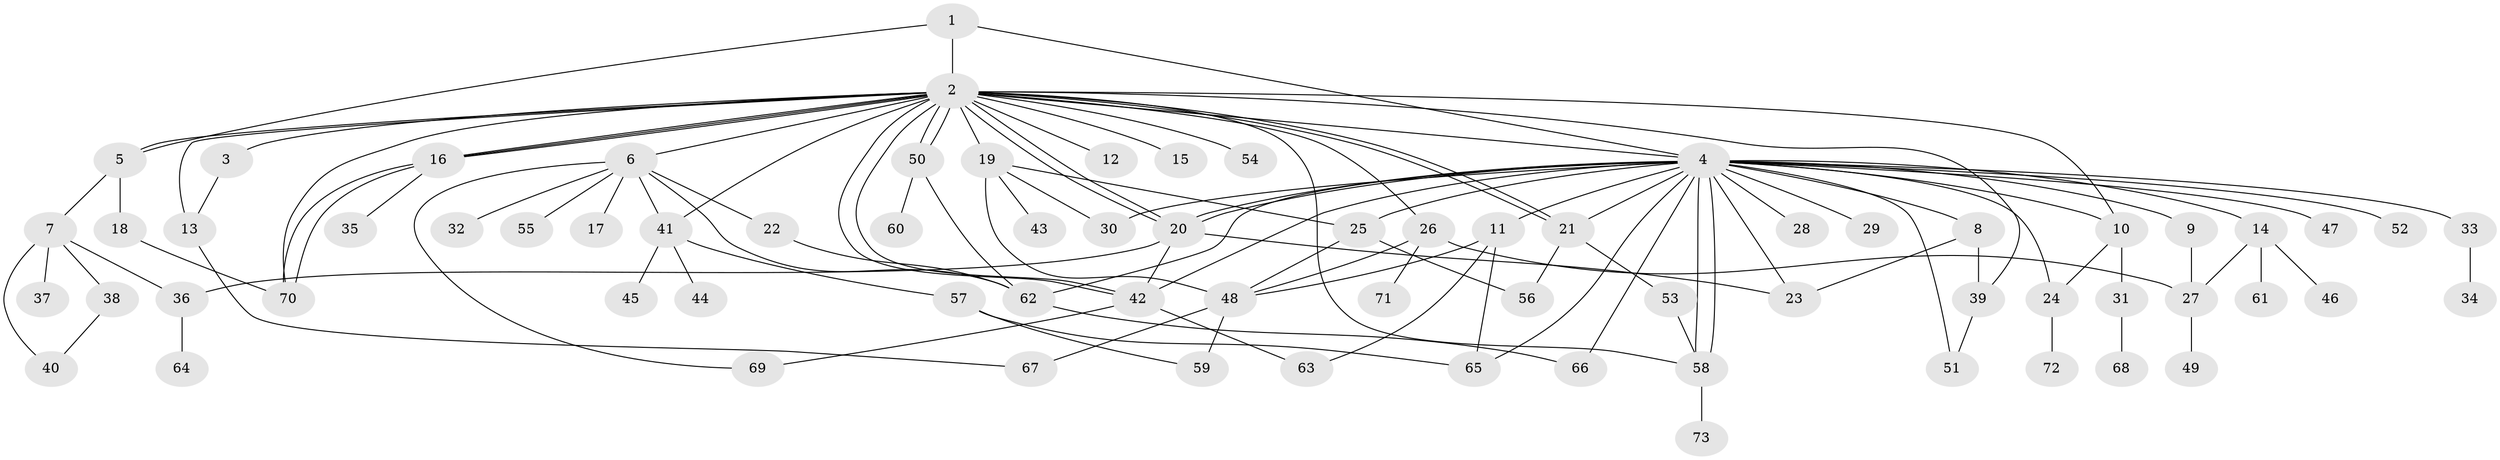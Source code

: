 // coarse degree distribution, {4: 0.14285714285714285, 27: 0.02040816326530612, 2: 0.22448979591836735, 22: 0.02040816326530612, 1: 0.3469387755102041, 3: 0.10204081632653061, 5: 0.08163265306122448, 7: 0.02040816326530612, 6: 0.04081632653061224}
// Generated by graph-tools (version 1.1) at 2025/23/03/03/25 07:23:49]
// undirected, 73 vertices, 119 edges
graph export_dot {
graph [start="1"]
  node [color=gray90,style=filled];
  1;
  2;
  3;
  4;
  5;
  6;
  7;
  8;
  9;
  10;
  11;
  12;
  13;
  14;
  15;
  16;
  17;
  18;
  19;
  20;
  21;
  22;
  23;
  24;
  25;
  26;
  27;
  28;
  29;
  30;
  31;
  32;
  33;
  34;
  35;
  36;
  37;
  38;
  39;
  40;
  41;
  42;
  43;
  44;
  45;
  46;
  47;
  48;
  49;
  50;
  51;
  52;
  53;
  54;
  55;
  56;
  57;
  58;
  59;
  60;
  61;
  62;
  63;
  64;
  65;
  66;
  67;
  68;
  69;
  70;
  71;
  72;
  73;
  1 -- 2;
  1 -- 4;
  1 -- 5;
  2 -- 3;
  2 -- 4;
  2 -- 5;
  2 -- 6;
  2 -- 10;
  2 -- 12;
  2 -- 13;
  2 -- 15;
  2 -- 16;
  2 -- 16;
  2 -- 16;
  2 -- 19;
  2 -- 20;
  2 -- 20;
  2 -- 21;
  2 -- 21;
  2 -- 26;
  2 -- 39;
  2 -- 41;
  2 -- 42;
  2 -- 42;
  2 -- 50;
  2 -- 50;
  2 -- 54;
  2 -- 58;
  2 -- 70;
  3 -- 13;
  4 -- 8;
  4 -- 9;
  4 -- 10;
  4 -- 11;
  4 -- 14;
  4 -- 20;
  4 -- 20;
  4 -- 21;
  4 -- 23;
  4 -- 24;
  4 -- 25;
  4 -- 28;
  4 -- 29;
  4 -- 30;
  4 -- 33;
  4 -- 42;
  4 -- 47;
  4 -- 51;
  4 -- 52;
  4 -- 58;
  4 -- 58;
  4 -- 62;
  4 -- 65;
  4 -- 66;
  5 -- 7;
  5 -- 18;
  6 -- 17;
  6 -- 22;
  6 -- 32;
  6 -- 41;
  6 -- 55;
  6 -- 62;
  6 -- 69;
  7 -- 36;
  7 -- 37;
  7 -- 38;
  7 -- 40;
  8 -- 23;
  8 -- 39;
  9 -- 27;
  10 -- 24;
  10 -- 31;
  11 -- 48;
  11 -- 63;
  11 -- 65;
  13 -- 67;
  14 -- 27;
  14 -- 46;
  14 -- 61;
  16 -- 35;
  16 -- 70;
  16 -- 70;
  18 -- 70;
  19 -- 25;
  19 -- 30;
  19 -- 43;
  19 -- 48;
  20 -- 23;
  20 -- 36;
  20 -- 42;
  21 -- 53;
  21 -- 56;
  22 -- 62;
  24 -- 72;
  25 -- 48;
  25 -- 56;
  26 -- 27;
  26 -- 48;
  26 -- 71;
  27 -- 49;
  31 -- 68;
  33 -- 34;
  36 -- 64;
  38 -- 40;
  39 -- 51;
  41 -- 44;
  41 -- 45;
  41 -- 57;
  42 -- 63;
  42 -- 69;
  48 -- 59;
  48 -- 67;
  50 -- 60;
  50 -- 62;
  53 -- 58;
  57 -- 59;
  57 -- 65;
  58 -- 73;
  62 -- 66;
}
